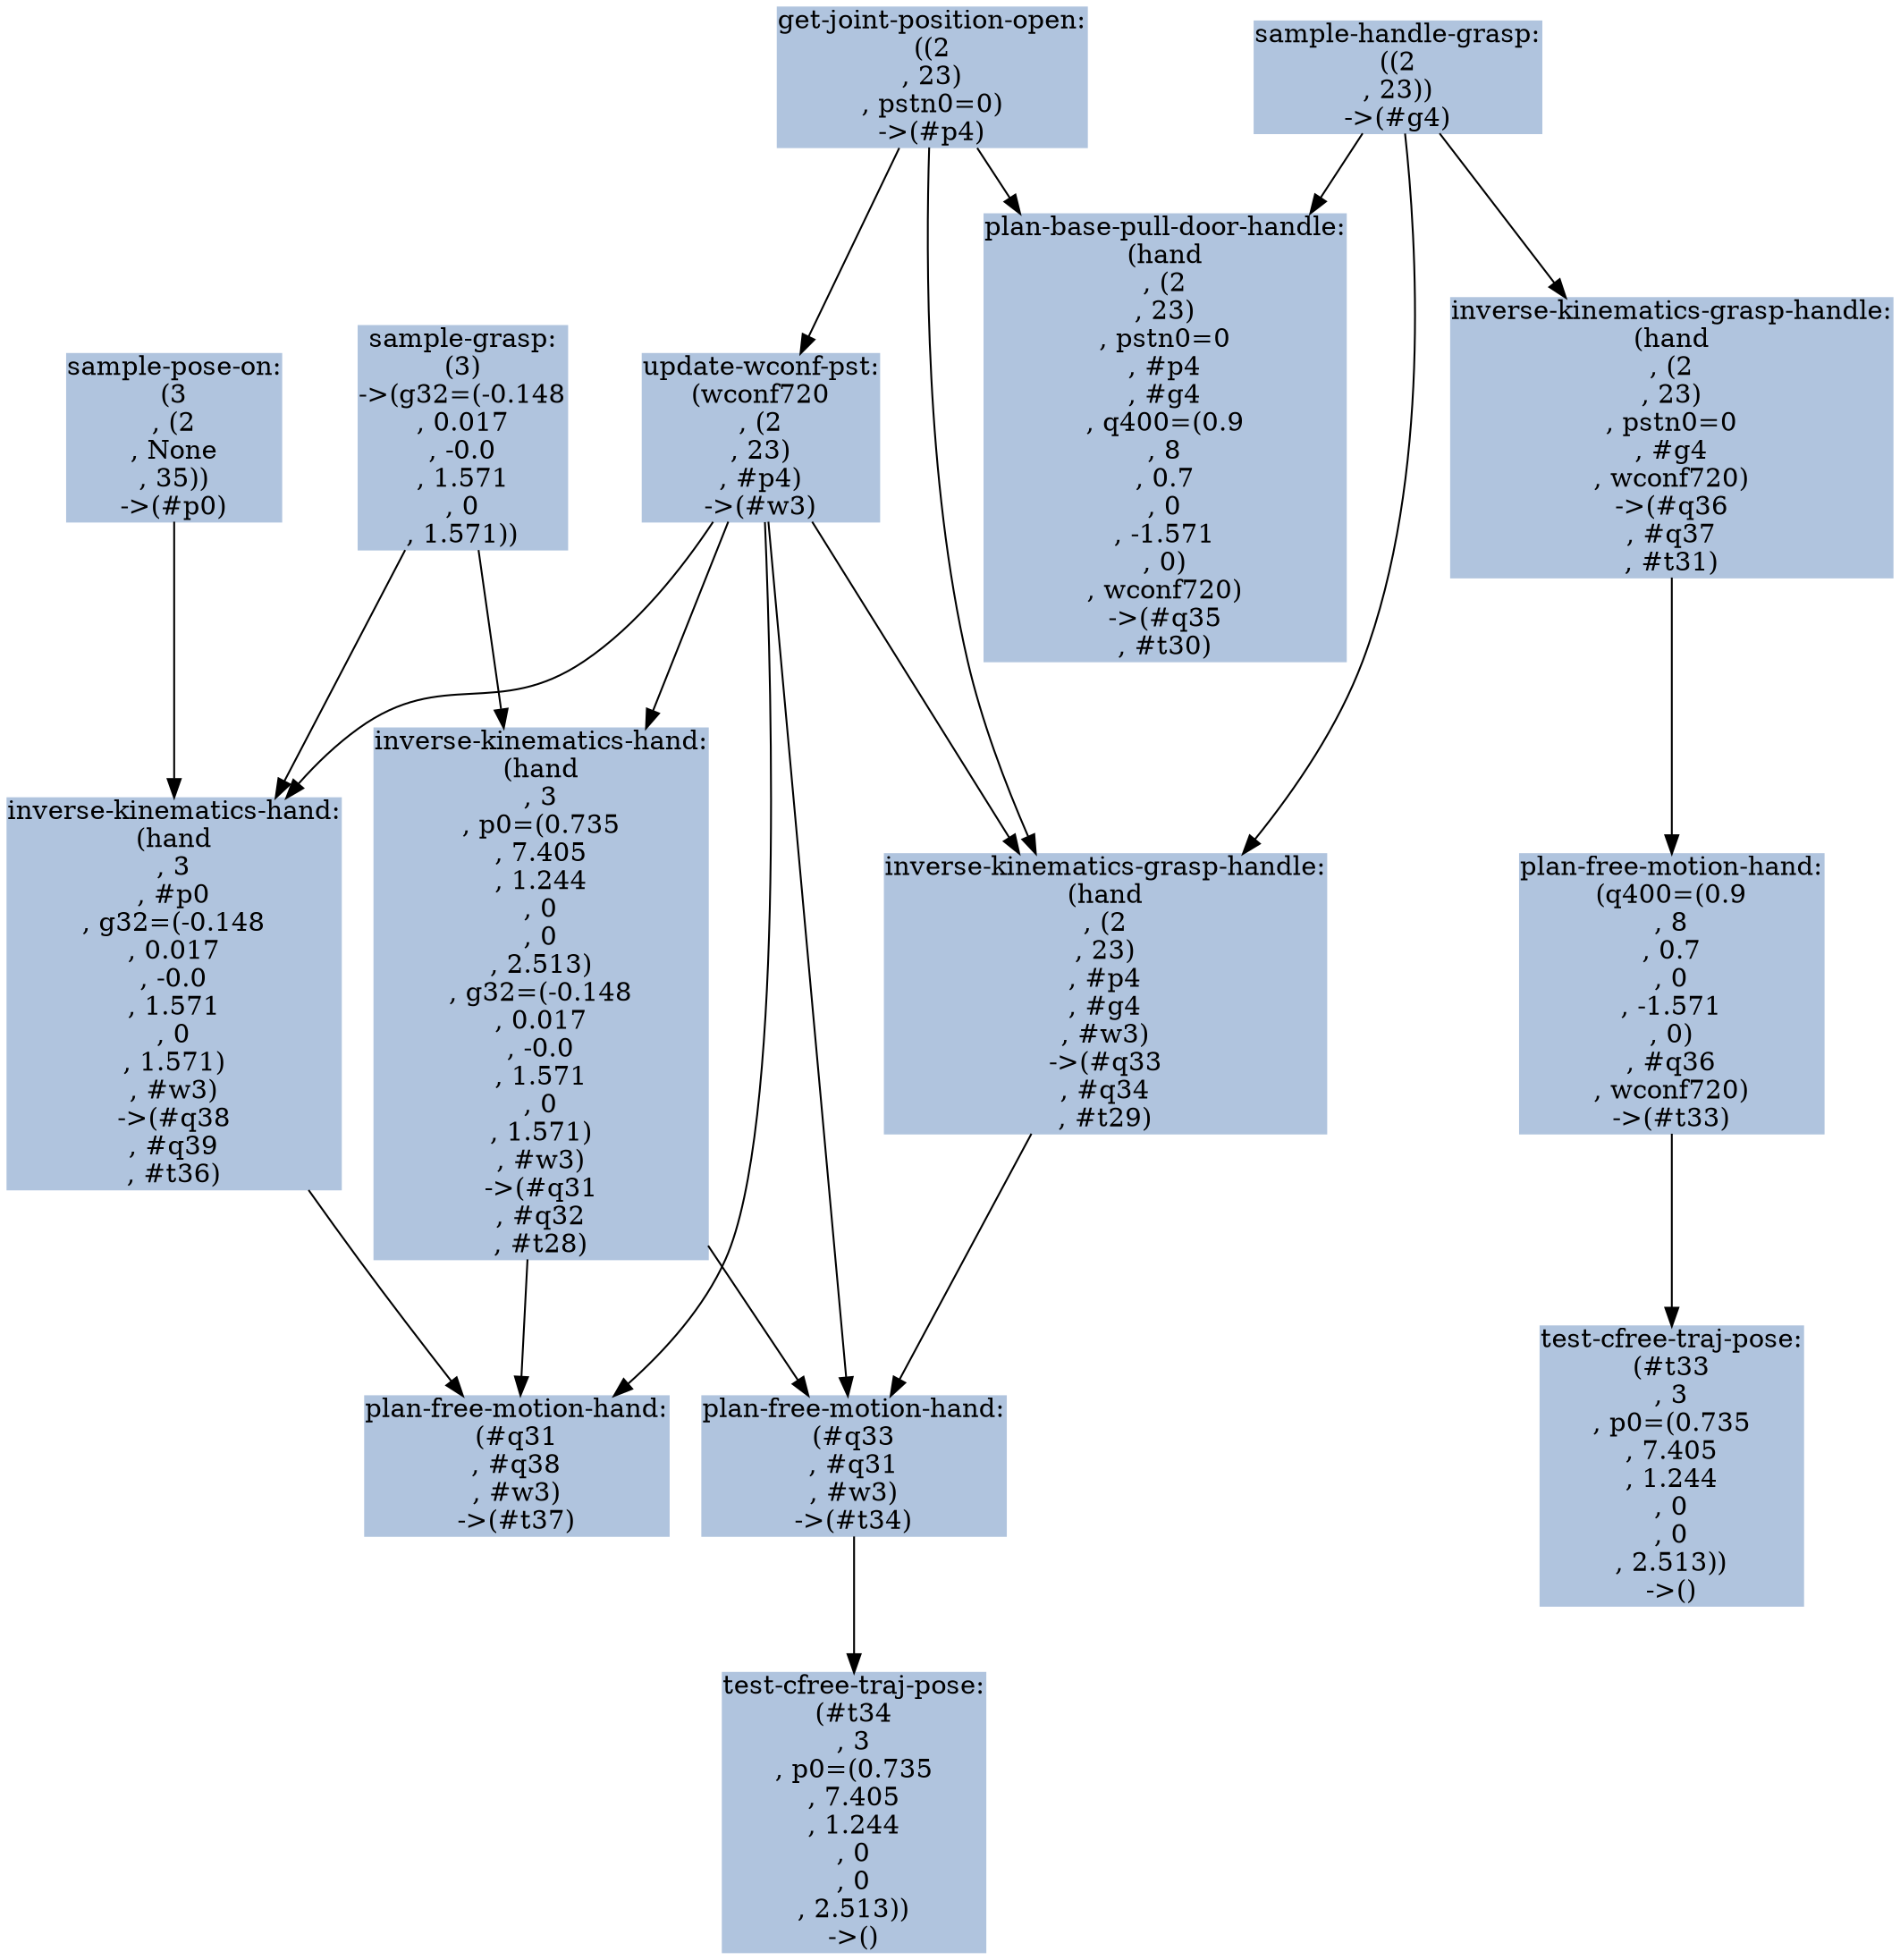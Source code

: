 strict digraph "" {
	graph [bb="0,0,1012,1044",
		dpi=300,
		outputMode=nodesfirst
	];
	node [color=LightSteelBlue,
		fontcolor=black,
		height=0.02,
		label="\N",
		margin=0,
		shape=box,
		style=filled,
		width=0
	];
	"sample-pose-on:
(3
, (2
, None
, 35))
->(#p0)"	[height=1.25,
		pos="89.5,813",
		width=1.5972];
	"inverse-kinematics-hand:
(hand
, 3
, #p0
, g32=(-0.148
, 0.017
, -0.0
, 1.571
, 0
, 1.571)
, #w3)
->(#q38
, #q39
, #t36)"	[height=2.9167,
		pos="89.5,514.5",
		width=2.4861];
	"sample-pose-on:
(3
, (2
, None
, 35))
->(#p0)" -> "inverse-kinematics-hand:
(hand
, 3
, #p0
, g32=(-0.148
, 0.017
, -0.0
, 1.571
, 0
, 1.571)
, #w3)
->(#q38
, #q39
, #t36)"	[pos="e,89.5,619.8 89.5,767.93 89.5,731.56 89.5,678.27 89.5,630.02"];
	"plan-free-motion-hand:
(#q31
, #q38
, #w3)
->(#t37)"	[height=1.0417,
		pos="273.5,261",
		width=2.2639];
	"inverse-kinematics-hand:
(hand
, 3
, #p0
, g32=(-0.148
, 0.017
, -0.0
, 1.571
, 0
, 1.571)
, #w3)
->(#q38
, #q39
, #t36)" -> "plan-free-motion-hand:
(#q31
, #q38
, #w3)
->(#t37)"	[pos="e,244.53,298.59 161.66,409.16 170.61,396.58 179.71,383.96 188.5,372 204.52,350.21 222.81,326.42 238.3,306.56"];
	"inverse-kinematics-grasp-handle:
(hand
, (2
, 23)
, pstn0=0
, #g4
, wconf720)
->(#q36
, #q37
, #t31)"	[height=2.0833,
		pos="893.5,813",
		width=3.2917];
	"plan-free-motion-hand:
(q400=(0.9
, 8
, 0.7
, 0
, -1.571
, 0)
, #q36
, wconf720)
->(#t33)"	[height=2.0833,
		pos="893.5,514.5",
		width=2.2639];
	"inverse-kinematics-grasp-handle:
(hand
, (2
, 23)
, pstn0=0
, #g4
, wconf720)
->(#q36
, #q37
, #t31)" -> "plan-free-motion-hand:
(q400=(0.9
, 8
, 0.7
, 0
, -1.571
, 0)
, #q36
, wconf720)
->(#t33)"	[pos="e,893.5,589.64 893.5,737.95 893.5,695.93 893.5,643.21 893.5,599.64"];
	"test-cfree-traj-pose:
(#t33
, 3
, p0=(0.735
, 7.405
, 1.244
, 0
, 0
, 2.513))
->()"	[height=2.0833,
		pos="893.5,261",
		width=1.9583];
	"plan-free-motion-hand:
(q400=(0.9
, 8
, 0.7
, 0
, -1.571
, 0)
, #q36
, wconf720)
->(#t33)" -> "test-cfree-traj-pose:
(#t33
, 3
, p0=(0.735
, 7.405
, 1.244
, 0
, 0
, 2.513))
->()"	[pos="e,893.5,336 893.5,439.4 893.5,410.11 893.5,376.3 893.5,346.09"];
	"inverse-kinematics-hand:
(hand
, 3
, p0=(0.735
, 7.405
, 1.244
, 0
, 0
, 2.513)
, g32=(-0.148
, 0.017
, -0.0
, 1.571
, 0
, 1.571)
, #\
w3)
->(#q31
, #q32
, #t28)"	[height=3.9583,
		pos="286.5,514.5",
		width=2.4861];
	"inverse-kinematics-hand:
(hand
, 3
, p0=(0.735
, 7.405
, 1.244
, 0
, 0
, 2.513)
, g32=(-0.148
, 0.017
, -0.0
, 1.571
, 0
, 1.571)
, #\
w3)
->(#q31
, #q32
, #t28)" -> "plan-free-motion-hand:
(#q31
, #q38
, #w3)
->(#t37)"	[pos="e,275.41,298.93 279.18,371.95 278.01,349.24 276.87,327.24 275.93,308.96"];
	"plan-free-motion-hand:
(#q33
, #q31
, #w3)
->(#t34)"	[height=1.0417,
		pos="454.5,261",
		width=2.2639];
	"inverse-kinematics-hand:
(hand
, 3
, p0=(0.735
, 7.405
, 1.244
, 0
, 0
, 2.513)
, g32=(-0.148
, 0.017
, -0.0
, 1.571
, 0
, 1.571)
, #\
w3)
->(#q31
, #q32
, #t28)" -> "plan-free-motion-hand:
(#q33
, #q31
, #w3)
->(#t34)"	[pos="e,430,298.68 376.16,379.28 393.53,353.27 410.59,327.74 424.32,307.18"];
	"test-cfree-traj-pose:
(#t34
, 3
, p0=(0.735
, 7.405
, 1.244
, 0
, 0
, 2.513))
->()"	[height=2.0833,
		pos="454.5,75",
		width=1.9583];
	"plan-free-motion-hand:
(#q33
, #q31
, #w3)
->(#t34)" -> "test-cfree-traj-pose:
(#t34
, 3
, p0=(0.735
, 7.405
, 1.244
, 0
, 0
, 2.513))
->()"	[pos="e,454.5,150 454.5,223.21 454.5,205.02 454.5,182.26 454.5,160.12"];
	"inverse-kinematics-grasp-handle:
(hand
, (2
, 23)
, #p4
, #g4
, #w3)
->(#q33
, #q34
, #t29)"	[height=2.0833,
		pos="589.5,514.5",
		width=3.2917];
	"inverse-kinematics-grasp-handle:
(hand
, (2
, 23)
, #p4
, #g4
, #w3)
->(#q33
, #q34
, #t29)" -> "plan-free-motion-hand:
(#q33
, #q31
, #w3)
->(#t34)"	[pos="e,474.13,298.57 549.73,439.4 526.78,396.66 498.66,344.28 478.95,307.55"];
	"update-wconf-pst:
(wconf720
, (2
, 23)
, #p4)
->(#w3)"	[height=1.25,
		pos="404.5,813",
		width=1.7639];
	"update-wconf-pst:
(wconf720
, (2
, 23)
, #p4)
->(#w3)" -> "inverse-kinematics-hand:
(hand
, 3
, #p0
, g32=(-0.148
, 0.017
, -0.0
, 1.571
, 0
, 1.571)
, #w3)
->(#q38
, #q39
, #t36)"	[pos="e,149.66,619.54 378.82,767.85 362.05,742.6 338,712.21 309.5,693 262.98,661.64 234.01,689.82 188.5,657 176.84,648.59 166.08,638.37 \
156.28,627.31"];
	"update-wconf-pst:
(wconf720
, (2
, 23)
, #p4)
->(#w3)" -> "inverse-kinematics-hand:
(hand
, 3
, p0=(0.735
, 7.405
, 1.244
, 0
, 0
, 2.513)
, g32=(-0.148
, 0.017
, -0.0
, 1.571
, 0
, 1.571)
, #\
w3)
->(#q31
, #q32
, #t28)"	[pos="e,342.82,657.01 386.96,767.93 376.07,740.57 361.37,703.63 346.58,666.46"];
	"update-wconf-pst:
(wconf720
, (2
, 23)
, #p4)
->(#w3)" -> "plan-free-motion-hand:
(#q31
, #q38
, #w3)
->(#t37)"	[pos="e,325.52,298.55 406.65,767.71 410.71,670.54 416.55,441.77 385.5,372 374.05,346.28 353.6,323.4 333.29,305.27"];
	"update-wconf-pst:
(wconf720
, (2
, 23)
, #p4)
->(#w3)" -> "plan-free-motion-hand:
(#q33
, #q31
, #w3)
->(#t34)"	[pos="e,451.18,298.56 408.51,767.92 417.79,665.77 440.72,413.59 450.24,308.82"];
	"update-wconf-pst:
(wconf720
, (2
, 23)
, #p4)
->(#w3)" -> "inverse-kinematics-grasp-handle:
(hand
, (2
, 23)
, #p4
, #g4
, #w3)
->(#q33
, #q34
, #t29)"	[pos="e,543.17,589.75 432,767.93 459.8,723.37 503.45,653.42 537.75,598.44"];
	"get-joint-position-open:
((2
, 23)
, pstn0=0)
->(#p4)"	[height=1.0417,
		pos="496.5,1006.5",
		width=2.3056];
	"get-joint-position-open:
((2
, 23)
, pstn0=0)
->(#p4)" -> "inverse-kinematics-grasp-handle:
(hand
, (2
, 23)
, #p4
, #g4
, #w3)
->(#q33
, #q34
, #t29)"	[pos="e,552.07,589.66 494.82,968.85 492.98,909.89 492.85,790.69 515.5,693 522.85,661.3 535.33,628.02 547.96,598.95"];
	"get-joint-position-open:
((2
, 23)
, pstn0=0)
->(#p4)" -> "update-wconf-pst:
(wconf720
, (2
, 23)
, #p4)
->(#w3)"	[pos="e,425.74,858.2 478.76,968.58 464.98,939.89 445.67,899.7 430.2,867.49"];
	"plan-base-pull-door-handle:
(hand
, (2
, 23)
, pstn0=0
, #p4
, #g4
, q400=(0.9
, 8
, 0.7
, 0
, -1.571
, 0)
, wconf720)
->(#q35
, #\
t30)"	[height=3.3333,
		pos="621.5,813",
		width=2.6944];
	"get-joint-position-open:
((2
, 23)
, pstn0=0)
->(#p4)" -> "plan-base-pull-door-handle:
(hand
, (2
, 23)
, pstn0=0
, #p4
, #g4
, q400=(0.9
, 8
, 0.7
, 0
, -1.571
, 0)
, wconf720)
->(#q35
, #\
t30)"	[pos="e,543.66,933.26 520.6,968.58 525.92,960.42 531.85,951.34 538.1,941.77"];
	"sample-handle-grasp:
((2
, 23))
->(#g4)"	[height=0.83333,
		pos="746.5,1006.5",
		width=2.1389];
	"sample-handle-grasp:
((2
, 23))
->(#g4)" -> "inverse-kinematics-grasp-handle:
(hand
, (2
, 23)
, pstn0=0
, #g4
, wconf720)
->(#q36
, #q37
, #t31)"	[pos="e,836.61,888.11 768.83,976.42 785.27,954.99 808.5,924.73 830.46,896.12"];
	"sample-handle-grasp:
((2
, 23))
->(#g4)" -> "inverse-kinematics-grasp-handle:
(hand
, (2
, 23)
, #p4
, #g4
, #w3)
->(#q33
, #q34
, #t29)"	[pos="e,663.25,589.61 750.29,976.31 756.48,919.59 764.63,791.4 727.5,693 714.53,658.62 692.43,625.52 669.68,597.4"];
	"sample-handle-grasp:
((2
, 23))
->(#g4)" -> "plan-base-pull-door-handle:
(hand
, (2
, 23)
, pstn0=0
, #p4
, #g4
, q400=(0.9
, 8
, 0.7
, 0
, -1.571
, 0)
, wconf720)
->(#q35
, #\
t30)"	[pos="e,699.44,933.4 727.52,976.42 721.02,966.46 713.27,954.59 704.97,941.87"];
	"sample-grasp:
(3)
->(g32=(-0.148
, 0.017
, -0.0
, 1.571
, 0
, 1.571))"	[height=1.6667,
		pos="244.5,813",
		width=1.5556];
	"sample-grasp:
(3)
->(g32=(-0.148
, 0.017
, -0.0
, 1.571
, 0
, 1.571))" -> "inverse-kinematics-hand:
(hand
, 3
, #p0
, g32=(-0.148
, 0.017
, -0.0
, 1.571
, 0
, 1.571)
, #w3)
->(#q38
, #q39
, #t36)"	[pos="e,143.97,619.7 213.51,752.71 194.95,717.21 170.74,670.91 148.65,628.65"];
	"sample-grasp:
(3)
->(g32=(-0.148
, 0.017
, -0.0
, 1.571
, 0
, 1.571))" -> "inverse-kinematics-hand:
(hand
, 3
, p0=(0.735
, 7.405
, 1.244
, 0
, 0
, 2.513)
, g32=(-0.148
, 0.017
, -0.0
, 1.571
, 0
, 1.571)
, #\
w3)
->(#q31
, #q32
, #t28)"	[pos="e,266.43,657.19 252.9,752.71 256.41,727.89 260.68,697.78 264.97,667.47"];
}
